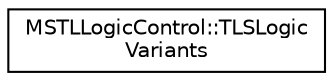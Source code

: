 digraph "Graphical Class Hierarchy"
{
  edge [fontname="Helvetica",fontsize="10",labelfontname="Helvetica",labelfontsize="10"];
  node [fontname="Helvetica",fontsize="10",shape=record];
  rankdir="LR";
  Node0 [label="MSTLLogicControl::TLSLogic\lVariants",height=0.2,width=0.4,color="black", fillcolor="white", style="filled",URL="$d1/dab/class_m_s_t_l_logic_control_1_1_t_l_s_logic_variants.html",tooltip="Storage for all programs of a single tls. "];
}
